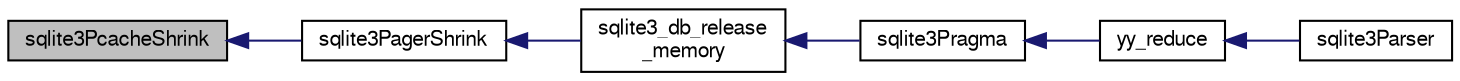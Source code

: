 digraph "sqlite3PcacheShrink"
{
  edge [fontname="FreeSans",fontsize="10",labelfontname="FreeSans",labelfontsize="10"];
  node [fontname="FreeSans",fontsize="10",shape=record];
  rankdir="LR";
  Node659830 [label="sqlite3PcacheShrink",height=0.2,width=0.4,color="black", fillcolor="grey75", style="filled", fontcolor="black"];
  Node659830 -> Node659831 [dir="back",color="midnightblue",fontsize="10",style="solid",fontname="FreeSans"];
  Node659831 [label="sqlite3PagerShrink",height=0.2,width=0.4,color="black", fillcolor="white", style="filled",URL="$sqlite3_8c.html#a28f065ffd59dc6b9660bd5622cfa1de8"];
  Node659831 -> Node659832 [dir="back",color="midnightblue",fontsize="10",style="solid",fontname="FreeSans"];
  Node659832 [label="sqlite3_db_release\l_memory",height=0.2,width=0.4,color="black", fillcolor="white", style="filled",URL="$sqlite3_8h.html#af2a4fce512d3398c240178856d1af243"];
  Node659832 -> Node659833 [dir="back",color="midnightblue",fontsize="10",style="solid",fontname="FreeSans"];
  Node659833 [label="sqlite3Pragma",height=0.2,width=0.4,color="black", fillcolor="white", style="filled",URL="$sqlite3_8c.html#a111391370f58f8e6a6eca51fd34d62ed"];
  Node659833 -> Node659834 [dir="back",color="midnightblue",fontsize="10",style="solid",fontname="FreeSans"];
  Node659834 [label="yy_reduce",height=0.2,width=0.4,color="black", fillcolor="white", style="filled",URL="$sqlite3_8c.html#a7c419a9b25711c666a9a2449ef377f14"];
  Node659834 -> Node659835 [dir="back",color="midnightblue",fontsize="10",style="solid",fontname="FreeSans"];
  Node659835 [label="sqlite3Parser",height=0.2,width=0.4,color="black", fillcolor="white", style="filled",URL="$sqlite3_8c.html#a0327d71a5fabe0b6a343d78a2602e72a"];
}
